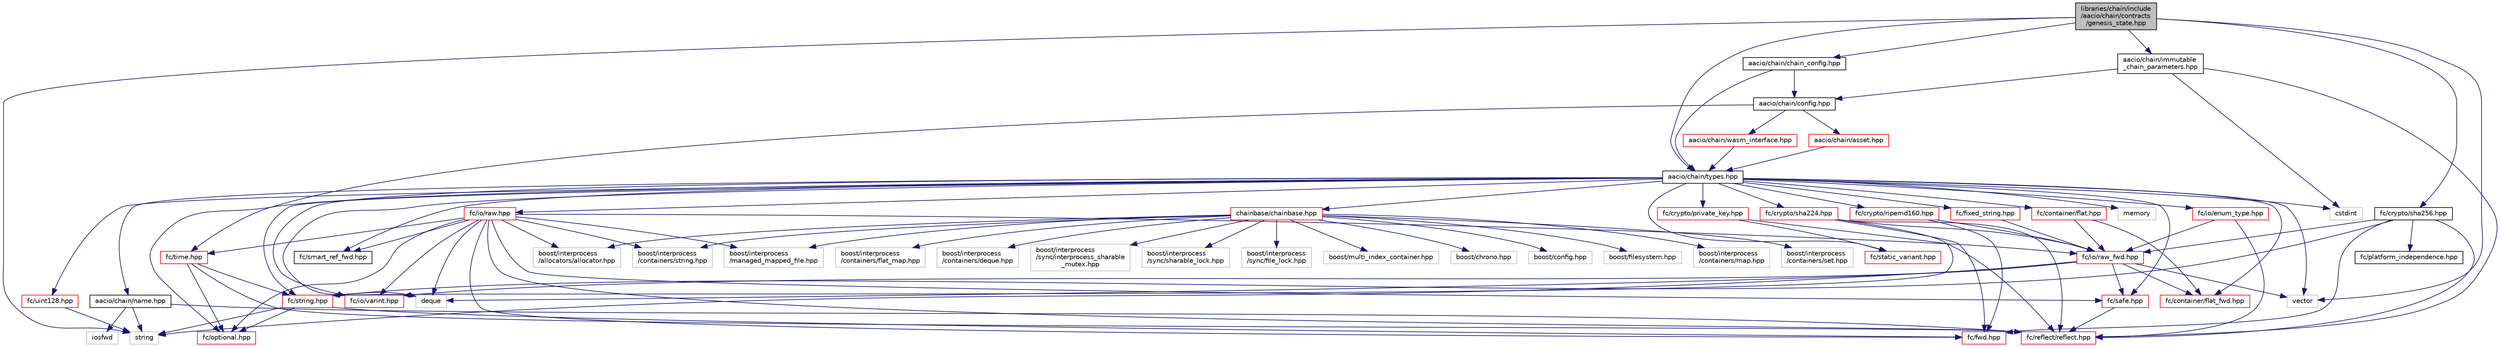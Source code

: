digraph "libraries/chain/include/aacio/chain/contracts/genesis_state.hpp"
{
  edge [fontname="Helvetica",fontsize="10",labelfontname="Helvetica",labelfontsize="10"];
  node [fontname="Helvetica",fontsize="10",shape=record];
  Node0 [label="libraries/chain/include\l/aacio/chain/contracts\l/genesis_state.hpp",height=0.2,width=0.4,color="black", fillcolor="grey75", style="filled", fontcolor="black"];
  Node0 -> Node1 [color="midnightblue",fontsize="10",style="solid",fontname="Helvetica"];
  Node1 [label="aacio/chain/chain_config.hpp",height=0.2,width=0.4,color="black", fillcolor="white", style="filled",URL="$chain__config_8hpp.html"];
  Node1 -> Node2 [color="midnightblue",fontsize="10",style="solid",fontname="Helvetica"];
  Node2 [label="aacio/chain/types.hpp",height=0.2,width=0.4,color="black", fillcolor="white", style="filled",URL="$libraries_2chain_2include_2aacio_2chain_2types_8hpp.html"];
  Node2 -> Node3 [color="midnightblue",fontsize="10",style="solid",fontname="Helvetica"];
  Node3 [label="aacio/chain/name.hpp",height=0.2,width=0.4,color="black", fillcolor="white", style="filled",URL="$name_8hpp_source.html"];
  Node3 -> Node4 [color="midnightblue",fontsize="10",style="solid",fontname="Helvetica"];
  Node4 [label="string",height=0.2,width=0.4,color="grey75", fillcolor="white", style="filled"];
  Node3 -> Node5 [color="midnightblue",fontsize="10",style="solid",fontname="Helvetica"];
  Node5 [label="fc/reflect/reflect.hpp",height=0.2,width=0.4,color="red", fillcolor="white", style="filled",URL="$libraries_2fc_2include_2fc_2reflect_2reflect_8hpp_source.html"];
  Node3 -> Node32 [color="midnightblue",fontsize="10",style="solid",fontname="Helvetica"];
  Node32 [label="iosfwd",height=0.2,width=0.4,color="grey75", fillcolor="white", style="filled"];
  Node2 -> Node33 [color="midnightblue",fontsize="10",style="solid",fontname="Helvetica"];
  Node33 [label="chainbase/chainbase.hpp",height=0.2,width=0.4,color="red", fillcolor="white", style="filled",URL="$chainbase_8hpp_source.html"];
  Node33 -> Node34 [color="midnightblue",fontsize="10",style="solid",fontname="Helvetica"];
  Node34 [label="boost/interprocess\l/managed_mapped_file.hpp",height=0.2,width=0.4,color="grey75", fillcolor="white", style="filled"];
  Node33 -> Node35 [color="midnightblue",fontsize="10",style="solid",fontname="Helvetica"];
  Node35 [label="boost/interprocess\l/containers/map.hpp",height=0.2,width=0.4,color="grey75", fillcolor="white", style="filled"];
  Node33 -> Node36 [color="midnightblue",fontsize="10",style="solid",fontname="Helvetica"];
  Node36 [label="boost/interprocess\l/containers/set.hpp",height=0.2,width=0.4,color="grey75", fillcolor="white", style="filled"];
  Node33 -> Node37 [color="midnightblue",fontsize="10",style="solid",fontname="Helvetica"];
  Node37 [label="boost/interprocess\l/containers/flat_map.hpp",height=0.2,width=0.4,color="grey75", fillcolor="white", style="filled"];
  Node33 -> Node38 [color="midnightblue",fontsize="10",style="solid",fontname="Helvetica"];
  Node38 [label="boost/interprocess\l/containers/deque.hpp",height=0.2,width=0.4,color="grey75", fillcolor="white", style="filled"];
  Node33 -> Node39 [color="midnightblue",fontsize="10",style="solid",fontname="Helvetica"];
  Node39 [label="boost/interprocess\l/containers/string.hpp",height=0.2,width=0.4,color="grey75", fillcolor="white", style="filled"];
  Node33 -> Node40 [color="midnightblue",fontsize="10",style="solid",fontname="Helvetica"];
  Node40 [label="boost/interprocess\l/allocators/allocator.hpp",height=0.2,width=0.4,color="grey75", fillcolor="white", style="filled"];
  Node33 -> Node41 [color="midnightblue",fontsize="10",style="solid",fontname="Helvetica"];
  Node41 [label="boost/interprocess\l/sync/interprocess_sharable\l_mutex.hpp",height=0.2,width=0.4,color="grey75", fillcolor="white", style="filled"];
  Node33 -> Node42 [color="midnightblue",fontsize="10",style="solid",fontname="Helvetica"];
  Node42 [label="boost/interprocess\l/sync/sharable_lock.hpp",height=0.2,width=0.4,color="grey75", fillcolor="white", style="filled"];
  Node33 -> Node43 [color="midnightblue",fontsize="10",style="solid",fontname="Helvetica"];
  Node43 [label="boost/interprocess\l/sync/file_lock.hpp",height=0.2,width=0.4,color="grey75", fillcolor="white", style="filled"];
  Node33 -> Node44 [color="midnightblue",fontsize="10",style="solid",fontname="Helvetica"];
  Node44 [label="boost/multi_index_container.hpp",height=0.2,width=0.4,color="grey75", fillcolor="white", style="filled"];
  Node33 -> Node45 [color="midnightblue",fontsize="10",style="solid",fontname="Helvetica"];
  Node45 [label="boost/chrono.hpp",height=0.2,width=0.4,color="grey75", fillcolor="white", style="filled"];
  Node33 -> Node46 [color="midnightblue",fontsize="10",style="solid",fontname="Helvetica"];
  Node46 [label="boost/config.hpp",height=0.2,width=0.4,color="grey75", fillcolor="white", style="filled"];
  Node33 -> Node47 [color="midnightblue",fontsize="10",style="solid",fontname="Helvetica"];
  Node47 [label="boost/filesystem.hpp",height=0.2,width=0.4,color="grey75", fillcolor="white", style="filled"];
  Node2 -> Node27 [color="midnightblue",fontsize="10",style="solid",fontname="Helvetica"];
  Node27 [label="fc/container/flat_fwd.hpp",height=0.2,width=0.4,color="red", fillcolor="white", style="filled",URL="$flat__fwd_8hpp_source.html"];
  Node2 -> Node57 [color="midnightblue",fontsize="10",style="solid",fontname="Helvetica"];
  Node57 [label="fc/io/varint.hpp",height=0.2,width=0.4,color="red", fillcolor="white", style="filled",URL="$libraries_2fc_2include_2fc_2io_2varint_8hpp_source.html"];
  Node2 -> Node59 [color="midnightblue",fontsize="10",style="solid",fontname="Helvetica"];
  Node59 [label="fc/io/enum_type.hpp",height=0.2,width=0.4,color="red", fillcolor="white", style="filled",URL="$enum__type_8hpp_source.html"];
  Node59 -> Node5 [color="midnightblue",fontsize="10",style="solid",fontname="Helvetica"];
  Node59 -> Node60 [color="midnightblue",fontsize="10",style="solid",fontname="Helvetica"];
  Node60 [label="fc/io/raw_fwd.hpp",height=0.2,width=0.4,color="red", fillcolor="white", style="filled",URL="$raw__fwd_8hpp_source.html"];
  Node60 -> Node27 [color="midnightblue",fontsize="10",style="solid",fontname="Helvetica"];
  Node60 -> Node57 [color="midnightblue",fontsize="10",style="solid",fontname="Helvetica"];
  Node60 -> Node73 [color="midnightblue",fontsize="10",style="solid",fontname="Helvetica"];
  Node73 [label="fc/safe.hpp",height=0.2,width=0.4,color="red", fillcolor="white", style="filled",URL="$safe_8hpp_source.html"];
  Node73 -> Node5 [color="midnightblue",fontsize="10",style="solid",fontname="Helvetica"];
  Node60 -> Node19 [color="midnightblue",fontsize="10",style="solid",fontname="Helvetica"];
  Node19 [label="deque",height=0.2,width=0.4,color="grey75", fillcolor="white", style="filled"];
  Node60 -> Node10 [color="midnightblue",fontsize="10",style="solid",fontname="Helvetica"];
  Node10 [label="vector",height=0.2,width=0.4,color="grey75", fillcolor="white", style="filled"];
  Node60 -> Node4 [color="midnightblue",fontsize="10",style="solid",fontname="Helvetica"];
  Node2 -> Node86 [color="midnightblue",fontsize="10",style="solid",fontname="Helvetica"];
  Node86 [label="fc/crypto/sha224.hpp",height=0.2,width=0.4,color="red", fillcolor="white", style="filled",URL="$sha224_8hpp_source.html"];
  Node86 -> Node22 [color="midnightblue",fontsize="10",style="solid",fontname="Helvetica"];
  Node22 [label="fc/fwd.hpp",height=0.2,width=0.4,color="red", fillcolor="white", style="filled",URL="$fwd_8hpp_source.html"];
  Node86 -> Node60 [color="midnightblue",fontsize="10",style="solid",fontname="Helvetica"];
  Node86 -> Node21 [color="midnightblue",fontsize="10",style="solid",fontname="Helvetica"];
  Node21 [label="fc/string.hpp",height=0.2,width=0.4,color="red", fillcolor="white", style="filled",URL="$string_8hpp_source.html"];
  Node21 -> Node22 [color="midnightblue",fontsize="10",style="solid",fontname="Helvetica"];
  Node21 -> Node24 [color="midnightblue",fontsize="10",style="solid",fontname="Helvetica"];
  Node24 [label="fc/optional.hpp",height=0.2,width=0.4,color="red", fillcolor="white", style="filled",URL="$libraries_2fc_2include_2fc_2optional_8hpp_source.html"];
  Node21 -> Node4 [color="midnightblue",fontsize="10",style="solid",fontname="Helvetica"];
  Node86 -> Node5 [color="midnightblue",fontsize="10",style="solid",fontname="Helvetica"];
  Node2 -> Node24 [color="midnightblue",fontsize="10",style="solid",fontname="Helvetica"];
  Node2 -> Node73 [color="midnightblue",fontsize="10",style="solid",fontname="Helvetica"];
  Node2 -> Node87 [color="midnightblue",fontsize="10",style="solid",fontname="Helvetica"];
  Node87 [label="fc/container/flat.hpp",height=0.2,width=0.4,color="red", fillcolor="white", style="filled",URL="$libraries_2fc_2include_2fc_2container_2flat_8hpp_source.html"];
  Node87 -> Node27 [color="midnightblue",fontsize="10",style="solid",fontname="Helvetica"];
  Node87 -> Node60 [color="midnightblue",fontsize="10",style="solid",fontname="Helvetica"];
  Node2 -> Node21 [color="midnightblue",fontsize="10",style="solid",fontname="Helvetica"];
  Node2 -> Node88 [color="midnightblue",fontsize="10",style="solid",fontname="Helvetica"];
  Node88 [label="fc/io/raw.hpp",height=0.2,width=0.4,color="red", fillcolor="white", style="filled",URL="$raw_8hpp_source.html"];
  Node88 -> Node5 [color="midnightblue",fontsize="10",style="solid",fontname="Helvetica"];
  Node88 -> Node57 [color="midnightblue",fontsize="10",style="solid",fontname="Helvetica"];
  Node88 -> Node24 [color="midnightblue",fontsize="10",style="solid",fontname="Helvetica"];
  Node88 -> Node22 [color="midnightblue",fontsize="10",style="solid",fontname="Helvetica"];
  Node88 -> Node67 [color="midnightblue",fontsize="10",style="solid",fontname="Helvetica"];
  Node67 [label="fc/smart_ref_fwd.hpp",height=0.2,width=0.4,color="black", fillcolor="white", style="filled",URL="$smart__ref__fwd_8hpp_source.html"];
  Node88 -> Node76 [color="midnightblue",fontsize="10",style="solid",fontname="Helvetica"];
  Node76 [label="fc/time.hpp",height=0.2,width=0.4,color="red", fillcolor="white", style="filled",URL="$include_2fc_2time_8hpp_source.html"];
  Node76 -> Node21 [color="midnightblue",fontsize="10",style="solid",fontname="Helvetica"];
  Node76 -> Node24 [color="midnightblue",fontsize="10",style="solid",fontname="Helvetica"];
  Node76 -> Node5 [color="midnightblue",fontsize="10",style="solid",fontname="Helvetica"];
  Node88 -> Node73 [color="midnightblue",fontsize="10",style="solid",fontname="Helvetica"];
  Node88 -> Node60 [color="midnightblue",fontsize="10",style="solid",fontname="Helvetica"];
  Node88 -> Node19 [color="midnightblue",fontsize="10",style="solid",fontname="Helvetica"];
  Node88 -> Node39 [color="midnightblue",fontsize="10",style="solid",fontname="Helvetica"];
  Node88 -> Node40 [color="midnightblue",fontsize="10",style="solid",fontname="Helvetica"];
  Node88 -> Node34 [color="midnightblue",fontsize="10",style="solid",fontname="Helvetica"];
  Node2 -> Node93 [color="midnightblue",fontsize="10",style="solid",fontname="Helvetica"];
  Node93 [label="fc/uint128.hpp",height=0.2,width=0.4,color="red", fillcolor="white", style="filled",URL="$uint128_8hpp_source.html"];
  Node93 -> Node4 [color="midnightblue",fontsize="10",style="solid",fontname="Helvetica"];
  Node2 -> Node94 [color="midnightblue",fontsize="10",style="solid",fontname="Helvetica"];
  Node94 [label="fc/static_variant.hpp",height=0.2,width=0.4,color="red", fillcolor="white", style="filled",URL="$static__variant_8hpp_source.html"];
  Node2 -> Node67 [color="midnightblue",fontsize="10",style="solid",fontname="Helvetica"];
  Node2 -> Node95 [color="midnightblue",fontsize="10",style="solid",fontname="Helvetica"];
  Node95 [label="fc/crypto/ripemd160.hpp",height=0.2,width=0.4,color="red", fillcolor="white", style="filled",URL="$ripemd160_8hpp_source.html"];
  Node95 -> Node22 [color="midnightblue",fontsize="10",style="solid",fontname="Helvetica"];
  Node95 -> Node60 [color="midnightblue",fontsize="10",style="solid",fontname="Helvetica"];
  Node2 -> Node96 [color="midnightblue",fontsize="10",style="solid",fontname="Helvetica"];
  Node96 [label="fc/fixed_string.hpp",height=0.2,width=0.4,color="red", fillcolor="white", style="filled",URL="$fixed__string_8hpp_source.html"];
  Node96 -> Node60 [color="midnightblue",fontsize="10",style="solid",fontname="Helvetica"];
  Node2 -> Node97 [color="midnightblue",fontsize="10",style="solid",fontname="Helvetica"];
  Node97 [label="fc/crypto/private_key.hpp",height=0.2,width=0.4,color="red", fillcolor="white", style="filled",URL="$private__key_8hpp_source.html"];
  Node97 -> Node5 [color="midnightblue",fontsize="10",style="solid",fontname="Helvetica"];
  Node97 -> Node94 [color="midnightblue",fontsize="10",style="solid",fontname="Helvetica"];
  Node2 -> Node64 [color="midnightblue",fontsize="10",style="solid",fontname="Helvetica"];
  Node64 [label="memory",height=0.2,width=0.4,color="grey75", fillcolor="white", style="filled"];
  Node2 -> Node10 [color="midnightblue",fontsize="10",style="solid",fontname="Helvetica"];
  Node2 -> Node19 [color="midnightblue",fontsize="10",style="solid",fontname="Helvetica"];
  Node2 -> Node120 [color="midnightblue",fontsize="10",style="solid",fontname="Helvetica"];
  Node120 [label="cstdint",height=0.2,width=0.4,color="grey75", fillcolor="white", style="filled"];
  Node1 -> Node121 [color="midnightblue",fontsize="10",style="solid",fontname="Helvetica"];
  Node121 [label="aacio/chain/config.hpp",height=0.2,width=0.4,color="black", fillcolor="white", style="filled",URL="$libraries_2chain_2include_2aacio_2chain_2config_8hpp.html"];
  Node121 -> Node122 [color="midnightblue",fontsize="10",style="solid",fontname="Helvetica"];
  Node122 [label="aacio/chain/asset.hpp",height=0.2,width=0.4,color="red", fillcolor="white", style="filled",URL="$libraries_2chain_2include_2aacio_2chain_2asset_8hpp.html"];
  Node122 -> Node2 [color="midnightblue",fontsize="10",style="solid",fontname="Helvetica"];
  Node121 -> Node124 [color="midnightblue",fontsize="10",style="solid",fontname="Helvetica"];
  Node124 [label="aacio/chain/wasm_interface.hpp",height=0.2,width=0.4,color="red", fillcolor="white", style="filled",URL="$wasm__interface_8hpp_source.html"];
  Node124 -> Node2 [color="midnightblue",fontsize="10",style="solid",fontname="Helvetica"];
  Node121 -> Node76 [color="midnightblue",fontsize="10",style="solid",fontname="Helvetica"];
  Node0 -> Node2 [color="midnightblue",fontsize="10",style="solid",fontname="Helvetica"];
  Node0 -> Node142 [color="midnightblue",fontsize="10",style="solid",fontname="Helvetica"];
  Node142 [label="aacio/chain/immutable\l_chain_parameters.hpp",height=0.2,width=0.4,color="black", fillcolor="white", style="filled",URL="$immutable__chain__parameters_8hpp.html"];
  Node142 -> Node5 [color="midnightblue",fontsize="10",style="solid",fontname="Helvetica"];
  Node142 -> Node120 [color="midnightblue",fontsize="10",style="solid",fontname="Helvetica"];
  Node142 -> Node121 [color="midnightblue",fontsize="10",style="solid",fontname="Helvetica"];
  Node0 -> Node113 [color="midnightblue",fontsize="10",style="solid",fontname="Helvetica"];
  Node113 [label="fc/crypto/sha256.hpp",height=0.2,width=0.4,color="black", fillcolor="white", style="filled",URL="$sha256_8hpp_source.html"];
  Node113 -> Node22 [color="midnightblue",fontsize="10",style="solid",fontname="Helvetica"];
  Node113 -> Node21 [color="midnightblue",fontsize="10",style="solid",fontname="Helvetica"];
  Node113 -> Node114 [color="midnightblue",fontsize="10",style="solid",fontname="Helvetica"];
  Node114 [label="fc/platform_independence.hpp",height=0.2,width=0.4,color="black", fillcolor="white", style="filled",URL="$platform__independence_8hpp_source.html"];
  Node113 -> Node60 [color="midnightblue",fontsize="10",style="solid",fontname="Helvetica"];
  Node113 -> Node5 [color="midnightblue",fontsize="10",style="solid",fontname="Helvetica"];
  Node0 -> Node4 [color="midnightblue",fontsize="10",style="solid",fontname="Helvetica"];
  Node0 -> Node10 [color="midnightblue",fontsize="10",style="solid",fontname="Helvetica"];
}
